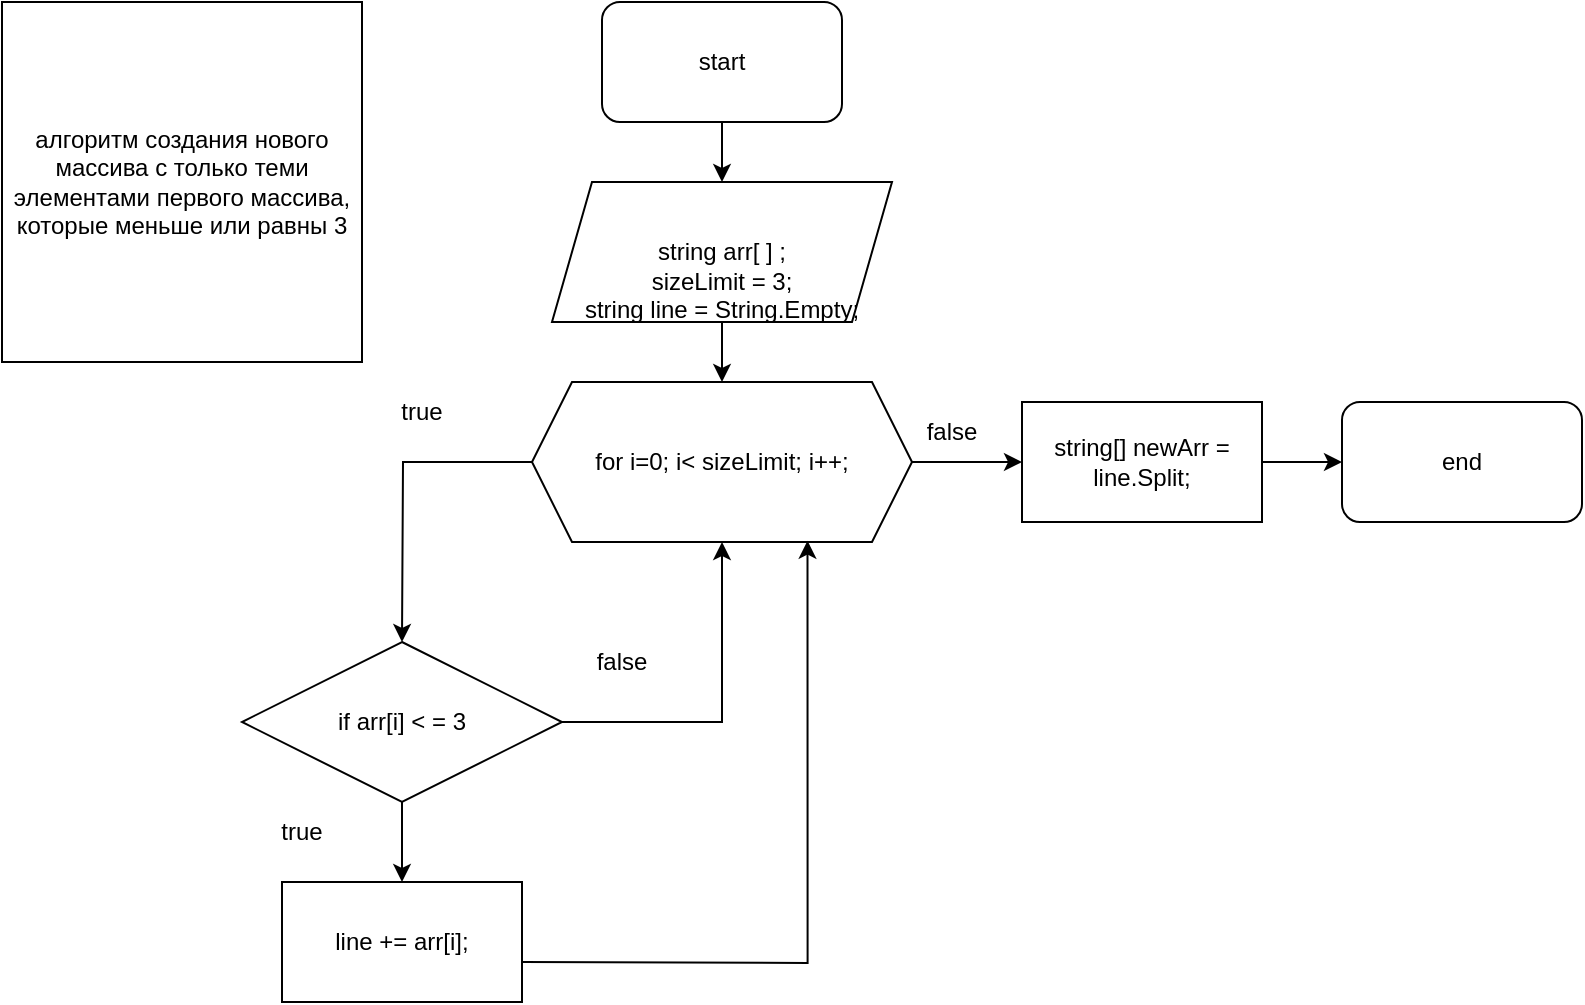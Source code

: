 <mxfile version="20.2.8" type="device"><diagram id="xXX8_oBMmuMIozSnpnez" name="Страница 1"><mxGraphModel dx="1344" dy="745" grid="1" gridSize="10" guides="1" tooltips="1" connect="1" arrows="1" fold="1" page="1" pageScale="1" pageWidth="827" pageHeight="1169" math="0" shadow="0"><root><mxCell id="0"/><mxCell id="1" parent="0"/><mxCell id="oubVGNx5K0eQ6TXyuWgb-10" value="" style="edgeStyle=orthogonalEdgeStyle;rounded=0;orthogonalLoop=1;jettySize=auto;html=1;" parent="1" source="oubVGNx5K0eQ6TXyuWgb-1" target="oubVGNx5K0eQ6TXyuWgb-2" edge="1"><mxGeometry relative="1" as="geometry"/></mxCell><mxCell id="oubVGNx5K0eQ6TXyuWgb-1" value="start" style="rounded=1;whiteSpace=wrap;html=1;" parent="1" vertex="1"><mxGeometry x="310" y="10" width="120" height="60" as="geometry"/></mxCell><mxCell id="oubVGNx5K0eQ6TXyuWgb-11" value="" style="edgeStyle=orthogonalEdgeStyle;rounded=0;orthogonalLoop=1;jettySize=auto;html=1;" parent="1" source="oubVGNx5K0eQ6TXyuWgb-2" target="oubVGNx5K0eQ6TXyuWgb-4" edge="1"><mxGeometry relative="1" as="geometry"/></mxCell><mxCell id="oubVGNx5K0eQ6TXyuWgb-2" value="&lt;br&gt;&lt;br&gt;string arr[ ] ;&lt;br&gt;sizeLimit = 3;&lt;br&gt;string line = String.Empty;" style="shape=parallelogram;perimeter=parallelogramPerimeter;whiteSpace=wrap;html=1;fixedSize=1;" parent="1" vertex="1"><mxGeometry x="285" y="100" width="170" height="70" as="geometry"/></mxCell><mxCell id="oubVGNx5K0eQ6TXyuWgb-5" style="edgeStyle=orthogonalEdgeStyle;rounded=0;orthogonalLoop=1;jettySize=auto;html=1;" parent="1" source="oubVGNx5K0eQ6TXyuWgb-4" edge="1"><mxGeometry relative="1" as="geometry"><mxPoint x="210" y="330" as="targetPoint"/></mxGeometry></mxCell><mxCell id="B4FarxGPCg-_bsCtmDlR-5" style="edgeStyle=orthogonalEdgeStyle;rounded=0;orthogonalLoop=1;jettySize=auto;html=1;" edge="1" parent="1" source="oubVGNx5K0eQ6TXyuWgb-4" target="B4FarxGPCg-_bsCtmDlR-2"><mxGeometry relative="1" as="geometry"/></mxCell><mxCell id="oubVGNx5K0eQ6TXyuWgb-4" value="for i=0; i&amp;lt; sizeLimit; i++;" style="shape=hexagon;perimeter=hexagonPerimeter2;whiteSpace=wrap;html=1;fixedSize=1;" parent="1" vertex="1"><mxGeometry x="275" y="200" width="190" height="80" as="geometry"/></mxCell><mxCell id="oubVGNx5K0eQ6TXyuWgb-16" style="edgeStyle=orthogonalEdgeStyle;rounded=0;orthogonalLoop=1;jettySize=auto;html=1;" parent="1" source="oubVGNx5K0eQ6TXyuWgb-8" edge="1"><mxGeometry relative="1" as="geometry"><mxPoint x="210" y="450" as="targetPoint"/></mxGeometry></mxCell><mxCell id="oubVGNx5K0eQ6TXyuWgb-18" style="edgeStyle=orthogonalEdgeStyle;rounded=0;orthogonalLoop=1;jettySize=auto;html=1;entryX=0.5;entryY=1;entryDx=0;entryDy=0;entryPerimeter=0;" parent="1" source="oubVGNx5K0eQ6TXyuWgb-8" edge="1" target="oubVGNx5K0eQ6TXyuWgb-4"><mxGeometry relative="1" as="geometry"><mxPoint x="370" y="290" as="targetPoint"/><Array as="points"><mxPoint x="370" y="370"/></Array></mxGeometry></mxCell><mxCell id="oubVGNx5K0eQ6TXyuWgb-8" value="if arr[i] &amp;lt; = 3" style="rhombus;whiteSpace=wrap;html=1;" parent="1" vertex="1"><mxGeometry x="130" y="330" width="160" height="80" as="geometry"/></mxCell><mxCell id="oubVGNx5K0eQ6TXyuWgb-20" style="edgeStyle=orthogonalEdgeStyle;rounded=0;orthogonalLoop=1;jettySize=auto;html=1;entryX=0.725;entryY=0.992;entryDx=0;entryDy=0;entryPerimeter=0;" parent="1" target="oubVGNx5K0eQ6TXyuWgb-4" edge="1"><mxGeometry relative="1" as="geometry"><mxPoint x="270" y="490" as="sourcePoint"/></mxGeometry></mxCell><mxCell id="oubVGNx5K0eQ6TXyuWgb-12" value="end" style="rounded=1;whiteSpace=wrap;html=1;" parent="1" vertex="1"><mxGeometry x="680" y="210" width="120" height="60" as="geometry"/></mxCell><mxCell id="oubVGNx5K0eQ6TXyuWgb-14" value="true" style="text;html=1;strokeColor=none;fillColor=none;align=center;verticalAlign=middle;whiteSpace=wrap;rounded=0;" parent="1" vertex="1"><mxGeometry x="190" y="200" width="60" height="30" as="geometry"/></mxCell><mxCell id="oubVGNx5K0eQ6TXyuWgb-15" value="false" style="text;html=1;strokeColor=none;fillColor=none;align=center;verticalAlign=middle;whiteSpace=wrap;rounded=0;" parent="1" vertex="1"><mxGeometry x="455" y="210" width="60" height="30" as="geometry"/></mxCell><mxCell id="oubVGNx5K0eQ6TXyuWgb-17" value="true" style="text;html=1;strokeColor=none;fillColor=none;align=center;verticalAlign=middle;whiteSpace=wrap;rounded=0;" parent="1" vertex="1"><mxGeometry x="130" y="410" width="60" height="30" as="geometry"/></mxCell><mxCell id="oubVGNx5K0eQ6TXyuWgb-19" value="false" style="text;html=1;strokeColor=none;fillColor=none;align=center;verticalAlign=middle;whiteSpace=wrap;rounded=0;" parent="1" vertex="1"><mxGeometry x="300" y="330" width="40" height="20" as="geometry"/></mxCell><mxCell id="B4FarxGPCg-_bsCtmDlR-1" value="line += arr[i];" style="rounded=0;whiteSpace=wrap;html=1;" vertex="1" parent="1"><mxGeometry x="150" y="450" width="120" height="60" as="geometry"/></mxCell><mxCell id="B4FarxGPCg-_bsCtmDlR-4" value="" style="edgeStyle=orthogonalEdgeStyle;rounded=0;orthogonalLoop=1;jettySize=auto;html=1;" edge="1" parent="1" source="B4FarxGPCg-_bsCtmDlR-2" target="oubVGNx5K0eQ6TXyuWgb-12"><mxGeometry relative="1" as="geometry"/></mxCell><mxCell id="B4FarxGPCg-_bsCtmDlR-2" value="string[] newArr = line.Split;" style="rounded=0;whiteSpace=wrap;html=1;" vertex="1" parent="1"><mxGeometry x="520" y="210" width="120" height="60" as="geometry"/></mxCell><mxCell id="B4FarxGPCg-_bsCtmDlR-6" value="алгоритм создания нового массива с только теми элементами первого массива, которые меньше или равны 3" style="whiteSpace=wrap;html=1;aspect=fixed;" vertex="1" parent="1"><mxGeometry x="10" y="10" width="180" height="180" as="geometry"/></mxCell></root></mxGraphModel></diagram></mxfile>